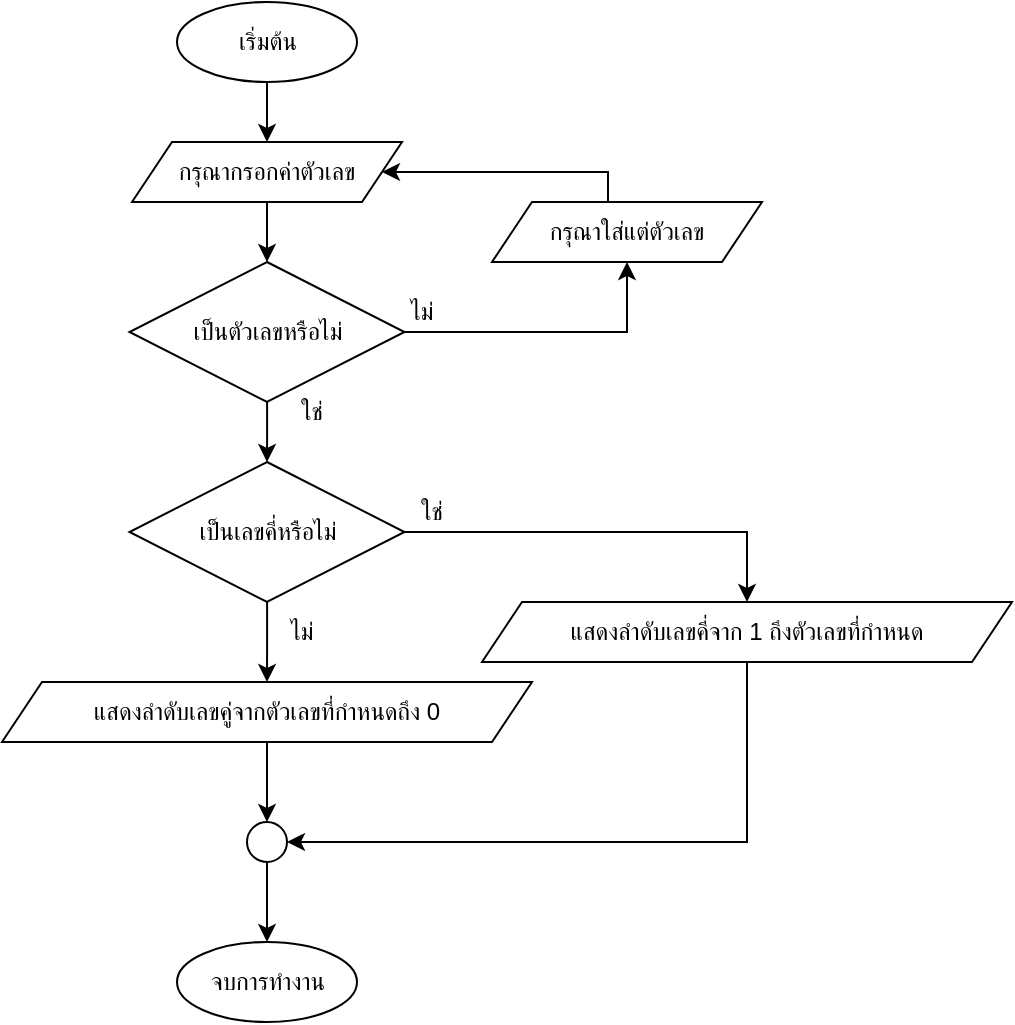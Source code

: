 <mxfile version="28.0.7">
  <diagram name="Page-1" id="D1HUkgYQc_nJuEIEyVJr">
    <mxGraphModel dx="1500" dy="744" grid="1" gridSize="10" guides="1" tooltips="1" connect="1" arrows="1" fold="1" page="1" pageScale="1" pageWidth="850" pageHeight="1100" math="0" shadow="0">
      <root>
        <mxCell id="0" />
        <mxCell id="1" parent="0" />
        <mxCell id="7YKlqXSJIPWcTnffhPHH-3" style="edgeStyle=orthogonalEdgeStyle;rounded=0;orthogonalLoop=1;jettySize=auto;html=1;entryX=0.5;entryY=0;entryDx=0;entryDy=0;" edge="1" parent="1" source="7YKlqXSJIPWcTnffhPHH-1" target="7YKlqXSJIPWcTnffhPHH-2">
          <mxGeometry relative="1" as="geometry" />
        </mxCell>
        <mxCell id="7YKlqXSJIPWcTnffhPHH-1" value="เริ่มต้น" style="ellipse;whiteSpace=wrap;html=1;" vertex="1" parent="1">
          <mxGeometry x="392.5" y="40" width="90" height="40" as="geometry" />
        </mxCell>
        <mxCell id="7YKlqXSJIPWcTnffhPHH-5" style="edgeStyle=orthogonalEdgeStyle;rounded=0;orthogonalLoop=1;jettySize=auto;html=1;entryX=0.5;entryY=0;entryDx=0;entryDy=0;" edge="1" parent="1" source="7YKlqXSJIPWcTnffhPHH-2" target="7YKlqXSJIPWcTnffhPHH-4">
          <mxGeometry relative="1" as="geometry" />
        </mxCell>
        <mxCell id="7YKlqXSJIPWcTnffhPHH-2" value="กรุณากรอกค่าตัวเลข" style="shape=parallelogram;perimeter=parallelogramPerimeter;whiteSpace=wrap;html=1;fixedSize=1;" vertex="1" parent="1">
          <mxGeometry x="370" y="110" width="135" height="30" as="geometry" />
        </mxCell>
        <mxCell id="7YKlqXSJIPWcTnffhPHH-9" style="edgeStyle=orthogonalEdgeStyle;rounded=0;orthogonalLoop=1;jettySize=auto;html=1;entryX=0.5;entryY=1;entryDx=0;entryDy=0;" edge="1" parent="1" source="7YKlqXSJIPWcTnffhPHH-4" target="7YKlqXSJIPWcTnffhPHH-8">
          <mxGeometry relative="1" as="geometry" />
        </mxCell>
        <mxCell id="7YKlqXSJIPWcTnffhPHH-12" style="edgeStyle=orthogonalEdgeStyle;rounded=0;orthogonalLoop=1;jettySize=auto;html=1;entryX=0.5;entryY=0;entryDx=0;entryDy=0;" edge="1" parent="1" source="7YKlqXSJIPWcTnffhPHH-4" target="7YKlqXSJIPWcTnffhPHH-16">
          <mxGeometry relative="1" as="geometry">
            <mxPoint x="380" y="250" as="targetPoint" />
          </mxGeometry>
        </mxCell>
        <mxCell id="7YKlqXSJIPWcTnffhPHH-4" value="เป็นตัวเลขหรือไม่" style="rhombus;whiteSpace=wrap;html=1;" vertex="1" parent="1">
          <mxGeometry x="368.75" y="170" width="137.5" height="70" as="geometry" />
        </mxCell>
        <mxCell id="7YKlqXSJIPWcTnffhPHH-10" style="edgeStyle=orthogonalEdgeStyle;rounded=0;orthogonalLoop=1;jettySize=auto;html=1;entryX=1;entryY=0.5;entryDx=0;entryDy=0;exitX=0.5;exitY=0;exitDx=0;exitDy=0;" edge="1" parent="1" source="7YKlqXSJIPWcTnffhPHH-8" target="7YKlqXSJIPWcTnffhPHH-2">
          <mxGeometry relative="1" as="geometry">
            <mxPoint x="630" y="90" as="sourcePoint" />
            <Array as="points">
              <mxPoint x="608" y="125" />
            </Array>
          </mxGeometry>
        </mxCell>
        <mxCell id="7YKlqXSJIPWcTnffhPHH-8" value="กรุณาใส่แต่ตัวเลข" style="shape=parallelogram;perimeter=parallelogramPerimeter;whiteSpace=wrap;html=1;fixedSize=1;" vertex="1" parent="1">
          <mxGeometry x="550" y="140" width="135" height="30" as="geometry" />
        </mxCell>
        <mxCell id="7YKlqXSJIPWcTnffhPHH-13" value="ไม่" style="text;html=1;align=center;verticalAlign=middle;whiteSpace=wrap;rounded=0;" vertex="1" parent="1">
          <mxGeometry x="485" y="180" width="60" height="30" as="geometry" />
        </mxCell>
        <mxCell id="7YKlqXSJIPWcTnffhPHH-15" value="ใช่" style="text;html=1;align=center;verticalAlign=middle;whiteSpace=wrap;rounded=0;" vertex="1" parent="1">
          <mxGeometry x="430" y="230" width="60" height="30" as="geometry" />
        </mxCell>
        <mxCell id="7YKlqXSJIPWcTnffhPHH-20" style="edgeStyle=orthogonalEdgeStyle;rounded=0;orthogonalLoop=1;jettySize=auto;html=1;entryX=0.5;entryY=0;entryDx=0;entryDy=0;" edge="1" parent="1" source="7YKlqXSJIPWcTnffhPHH-16" target="7YKlqXSJIPWcTnffhPHH-17">
          <mxGeometry relative="1" as="geometry" />
        </mxCell>
        <mxCell id="7YKlqXSJIPWcTnffhPHH-23" style="edgeStyle=orthogonalEdgeStyle;rounded=0;orthogonalLoop=1;jettySize=auto;html=1;entryX=0.5;entryY=0;entryDx=0;entryDy=0;" edge="1" parent="1" source="7YKlqXSJIPWcTnffhPHH-16" target="7YKlqXSJIPWcTnffhPHH-22">
          <mxGeometry relative="1" as="geometry" />
        </mxCell>
        <mxCell id="7YKlqXSJIPWcTnffhPHH-16" value="เป็นเลขคี่หรือไม่" style="rhombus;whiteSpace=wrap;html=1;" vertex="1" parent="1">
          <mxGeometry x="368.75" y="270" width="137.5" height="70" as="geometry" />
        </mxCell>
        <mxCell id="7YKlqXSJIPWcTnffhPHH-29" style="edgeStyle=orthogonalEdgeStyle;rounded=0;orthogonalLoop=1;jettySize=auto;html=1;entryX=1;entryY=0.5;entryDx=0;entryDy=0;" edge="1" parent="1" source="7YKlqXSJIPWcTnffhPHH-17" target="7YKlqXSJIPWcTnffhPHH-25">
          <mxGeometry relative="1" as="geometry">
            <Array as="points">
              <mxPoint x="677" y="460" />
            </Array>
          </mxGeometry>
        </mxCell>
        <mxCell id="7YKlqXSJIPWcTnffhPHH-17" value="แสดงลำดับเลขคี่จาก 1 ถึงตัวเลขที่กำหนด" style="shape=parallelogram;perimeter=parallelogramPerimeter;whiteSpace=wrap;html=1;fixedSize=1;" vertex="1" parent="1">
          <mxGeometry x="545" y="340" width="265" height="30" as="geometry" />
        </mxCell>
        <mxCell id="7YKlqXSJIPWcTnffhPHH-18" value="จบการทำงาน" style="ellipse;whiteSpace=wrap;html=1;" vertex="1" parent="1">
          <mxGeometry x="392.5" y="510" width="90" height="40" as="geometry" />
        </mxCell>
        <mxCell id="7YKlqXSJIPWcTnffhPHH-21" value="ใช่" style="text;html=1;align=center;verticalAlign=middle;whiteSpace=wrap;rounded=0;" vertex="1" parent="1">
          <mxGeometry x="490" y="280" width="60" height="30" as="geometry" />
        </mxCell>
        <mxCell id="7YKlqXSJIPWcTnffhPHH-26" style="edgeStyle=orthogonalEdgeStyle;rounded=0;orthogonalLoop=1;jettySize=auto;html=1;entryX=0.5;entryY=0;entryDx=0;entryDy=0;" edge="1" parent="1" source="7YKlqXSJIPWcTnffhPHH-22" target="7YKlqXSJIPWcTnffhPHH-25">
          <mxGeometry relative="1" as="geometry" />
        </mxCell>
        <mxCell id="7YKlqXSJIPWcTnffhPHH-22" value="แสดงลำดับเลขคู่จากตัวเลขที่กำหนดถึง 0" style="shape=parallelogram;perimeter=parallelogramPerimeter;whiteSpace=wrap;html=1;fixedSize=1;" vertex="1" parent="1">
          <mxGeometry x="305" y="380" width="265" height="30" as="geometry" />
        </mxCell>
        <mxCell id="7YKlqXSJIPWcTnffhPHH-24" value="ไม่" style="text;html=1;align=center;verticalAlign=middle;whiteSpace=wrap;rounded=0;" vertex="1" parent="1">
          <mxGeometry x="425" y="340" width="60" height="30" as="geometry" />
        </mxCell>
        <mxCell id="7YKlqXSJIPWcTnffhPHH-28" style="edgeStyle=orthogonalEdgeStyle;rounded=0;orthogonalLoop=1;jettySize=auto;html=1;entryX=0.5;entryY=0;entryDx=0;entryDy=0;" edge="1" parent="1" source="7YKlqXSJIPWcTnffhPHH-25" target="7YKlqXSJIPWcTnffhPHH-18">
          <mxGeometry relative="1" as="geometry" />
        </mxCell>
        <mxCell id="7YKlqXSJIPWcTnffhPHH-25" value="" style="ellipse;whiteSpace=wrap;html=1;aspect=fixed;" vertex="1" parent="1">
          <mxGeometry x="427.5" y="450" width="20" height="20" as="geometry" />
        </mxCell>
      </root>
    </mxGraphModel>
  </diagram>
</mxfile>
